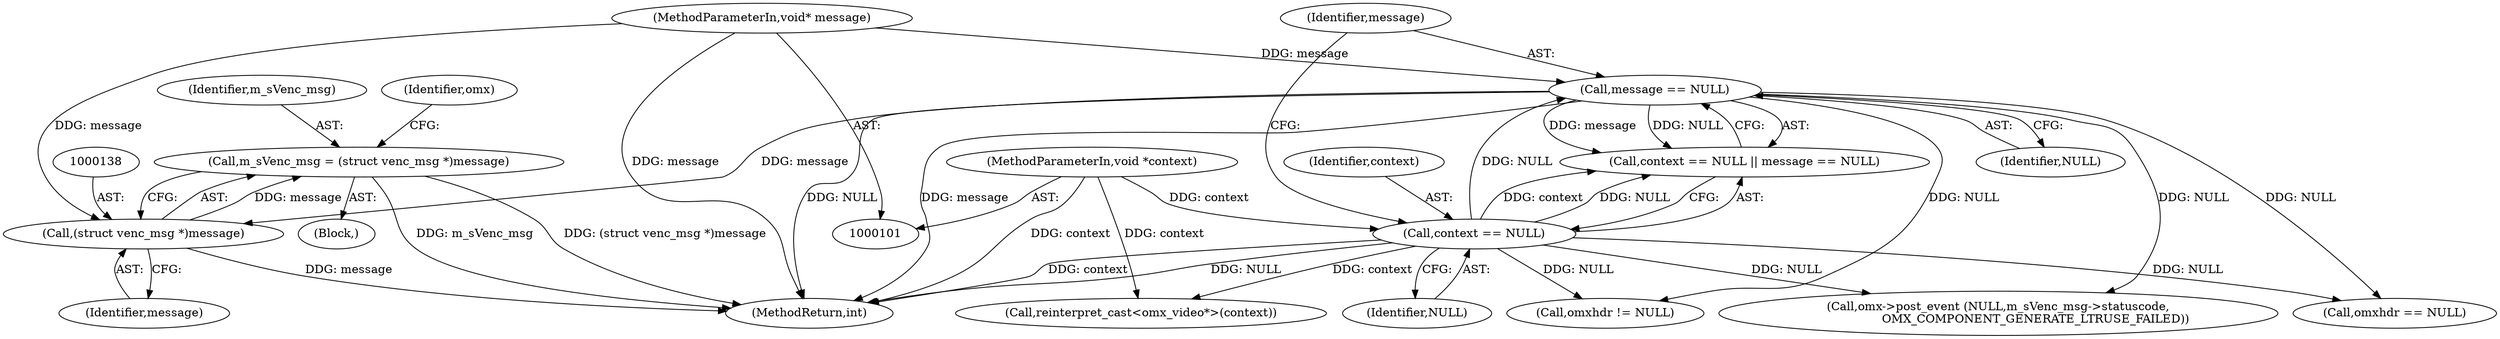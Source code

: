 digraph "0_Android_7558d03e6498e970b761aa44fff6b2c659202d95_3@pointer" {
"1000135" [label="(Call,m_sVenc_msg = (struct venc_msg *)message)"];
"1000137" [label="(Call,(struct venc_msg *)message)"];
"1000126" [label="(Call,message == NULL)"];
"1000103" [label="(MethodParameterIn,void* message)"];
"1000123" [label="(Call,context == NULL)"];
"1000102" [label="(MethodParameterIn,void *context)"];
"1000139" [label="(Identifier,message)"];
"1000126" [label="(Call,message == NULL)"];
"1000128" [label="(Identifier,NULL)"];
"1000122" [label="(Call,context == NULL || message == NULL)"];
"1000137" [label="(Call,(struct venc_msg *)message)"];
"1000448" [label="(MethodReturn,int)"];
"1000104" [label="(Block,)"];
"1000141" [label="(Identifier,omx)"];
"1000432" [label="(Call,omx->post_event (NULL,m_sVenc_msg->statuscode,\n                    OMX_COMPONENT_GENERATE_LTRUSE_FAILED))"];
"1000142" [label="(Call,reinterpret_cast<omx_video*>(context))"];
"1000136" [label="(Identifier,m_sVenc_msg)"];
"1000135" [label="(Call,m_sVenc_msg = (struct venc_msg *)message)"];
"1000299" [label="(Call,omxhdr != NULL)"];
"1000124" [label="(Identifier,context)"];
"1000237" [label="(Call,omxhdr == NULL)"];
"1000125" [label="(Identifier,NULL)"];
"1000127" [label="(Identifier,message)"];
"1000103" [label="(MethodParameterIn,void* message)"];
"1000102" [label="(MethodParameterIn,void *context)"];
"1000123" [label="(Call,context == NULL)"];
"1000135" -> "1000104"  [label="AST: "];
"1000135" -> "1000137"  [label="CFG: "];
"1000136" -> "1000135"  [label="AST: "];
"1000137" -> "1000135"  [label="AST: "];
"1000141" -> "1000135"  [label="CFG: "];
"1000135" -> "1000448"  [label="DDG: m_sVenc_msg"];
"1000135" -> "1000448"  [label="DDG: (struct venc_msg *)message"];
"1000137" -> "1000135"  [label="DDG: message"];
"1000137" -> "1000139"  [label="CFG: "];
"1000138" -> "1000137"  [label="AST: "];
"1000139" -> "1000137"  [label="AST: "];
"1000137" -> "1000448"  [label="DDG: message"];
"1000126" -> "1000137"  [label="DDG: message"];
"1000103" -> "1000137"  [label="DDG: message"];
"1000126" -> "1000122"  [label="AST: "];
"1000126" -> "1000128"  [label="CFG: "];
"1000127" -> "1000126"  [label="AST: "];
"1000128" -> "1000126"  [label="AST: "];
"1000122" -> "1000126"  [label="CFG: "];
"1000126" -> "1000448"  [label="DDG: message"];
"1000126" -> "1000448"  [label="DDG: NULL"];
"1000126" -> "1000122"  [label="DDG: message"];
"1000126" -> "1000122"  [label="DDG: NULL"];
"1000103" -> "1000126"  [label="DDG: message"];
"1000123" -> "1000126"  [label="DDG: NULL"];
"1000126" -> "1000237"  [label="DDG: NULL"];
"1000126" -> "1000299"  [label="DDG: NULL"];
"1000126" -> "1000432"  [label="DDG: NULL"];
"1000103" -> "1000101"  [label="AST: "];
"1000103" -> "1000448"  [label="DDG: message"];
"1000123" -> "1000122"  [label="AST: "];
"1000123" -> "1000125"  [label="CFG: "];
"1000124" -> "1000123"  [label="AST: "];
"1000125" -> "1000123"  [label="AST: "];
"1000127" -> "1000123"  [label="CFG: "];
"1000122" -> "1000123"  [label="CFG: "];
"1000123" -> "1000448"  [label="DDG: NULL"];
"1000123" -> "1000448"  [label="DDG: context"];
"1000123" -> "1000122"  [label="DDG: context"];
"1000123" -> "1000122"  [label="DDG: NULL"];
"1000102" -> "1000123"  [label="DDG: context"];
"1000123" -> "1000142"  [label="DDG: context"];
"1000123" -> "1000237"  [label="DDG: NULL"];
"1000123" -> "1000299"  [label="DDG: NULL"];
"1000123" -> "1000432"  [label="DDG: NULL"];
"1000102" -> "1000101"  [label="AST: "];
"1000102" -> "1000448"  [label="DDG: context"];
"1000102" -> "1000142"  [label="DDG: context"];
}

